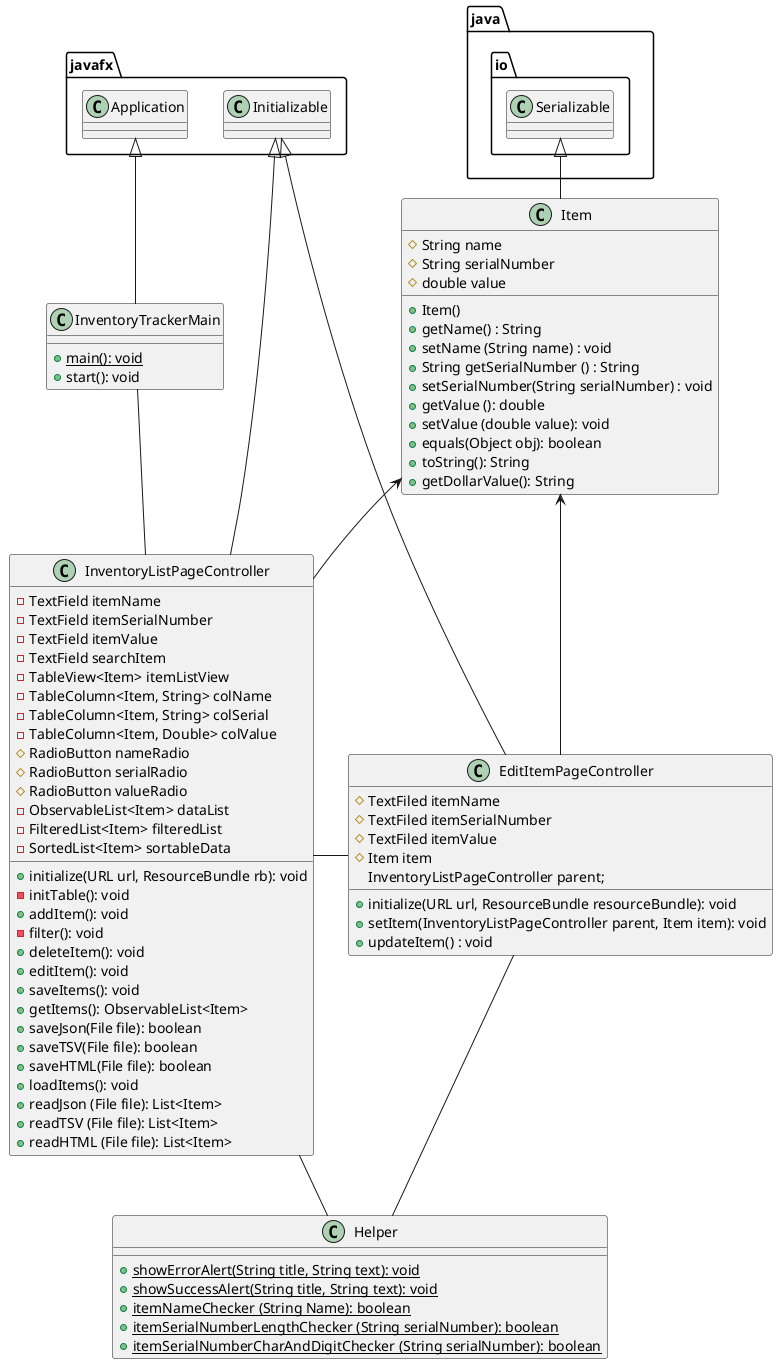 @startuml
'https://plantuml.com/sequence-diagram


class InventoryTrackerMain{
   + {static} main(): void
   + start(): void
}

class Item{
 #String name
 #String serialNumber
 #double value

+Item()
+ getName() : String
+ setName (String name) : void
+ String getSerialNumber () : String
+ setSerialNumber(String serialNumber) : void
+ getValue (): double
+ setValue (double value): void
+ equals(Object obj): boolean
+ toString(): String
+ getDollarValue(): String
}


class InventoryListPageController {
-TextField itemName
-TextField itemSerialNumber
-TextField itemValue
-TextField searchItem
-TableView<Item> itemListView
-TableColumn<Item, String> colName
-TableColumn<Item, String> colSerial
-TableColumn<Item, Double> colValue
#RadioButton nameRadio
#RadioButton serialRadio
#RadioButton valueRadio
-ObservableList<Item> dataList
-FilteredList<Item> filteredList
-SortedList<Item> sortableData

+initialize(URL url, ResourceBundle rb): void
-initTable(): void
+addItem(): void
-filter(): void
+deleteItem(): void
+editItem(): void
+saveItems(): void
+getItems(): ObservableList<Item>
+saveJson(File file): boolean
+saveTSV(File file): boolean
+saveHTML(File file): boolean
+loadItems(): void
+readJson (File file): List<Item>
+readTSV (File file): List<Item>
+readHTML (File file): List<Item>

}


class EditItemPageController {

#TextFiled itemName
#TextFiled itemSerialNumber
#TextFiled itemValue
#Item item
InventoryListPageController parent;
+initialize(URL url, ResourceBundle resourceBundle): void
+setItem(InventoryListPageController parent, Item item): void
+updateItem() : void

}


class Helper{
+{static}showErrorAlert(String title, String text): void
+{static}showSuccessAlert(String title, String text): void
+{static}itemNameChecker (String Name): boolean
+{static}itemSerialNumberLengthChecker (String serialNumber): boolean
+{static}itemSerialNumberCharAndDigitChecker (String serialNumber): boolean




}



javafx.Application <|-- InventoryTrackerMain
InventoryTrackerMain -- InventoryListPageController
javafx.Initializable<|--InventoryListPageController
javafx.Initializable<|--EditItemPageController
Item<--InventoryListPageController
Item<--EditItemPageController
java.io.Serializable<|--Item


InventoryListPageController-EditItemPageController

InventoryListPageController-- Helper
EditItemPageController -- Helper




@enduml
